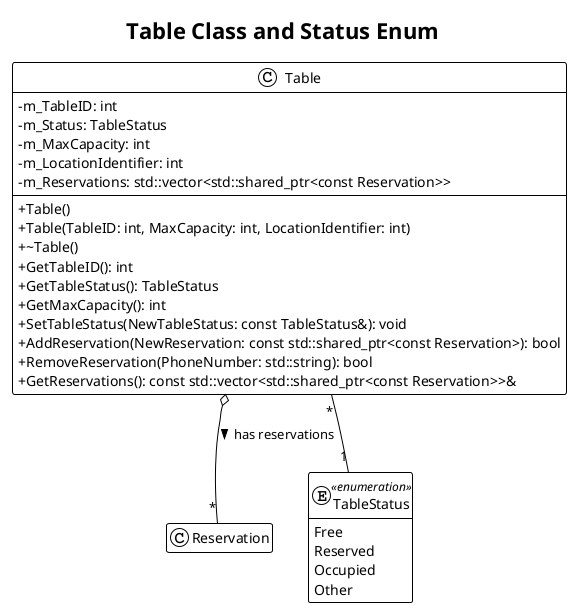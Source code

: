 @startuml
!theme plain
skinparam classAttributeIconSize 0
hide empty members
title Table Class and Status Enum

' Forward-declare the Reservation class to show the relationship
class Reservation

' The TableStatus enumeration
enum TableStatus <<enumeration>> {
  Free
  Reserved
  Occupied
  Other
}

' The Table class
class Table {
  - m_TableID: int
  - m_Status: TableStatus
  - m_MaxCapacity: int
  - m_LocationIdentifier: int
  - m_Reservations: std::vector<std::shared_ptr<const Reservation>>
  --
  + Table()
  + Table(TableID: int, MaxCapacity: int, LocationIdentifier: int)
  + ~Table()
  + GetTableID(): int
  + GetTableStatus(): TableStatus
  + GetMaxCapacity(): int
  + SetTableStatus(NewTableStatus: const TableStatus&): void
  + AddReservation(NewReservation: const std::shared_ptr<const Reservation>): bool
  + RemoveReservation(PhoneNumber: std::string): bool
  + GetReservations(): const std::vector<std::shared_ptr<const Reservation>>&
}

' --- Relationships ---

' Composition: A Table has exactly one TableStatus.
Table "*"-- "1" TableStatus

' Aggregation: A Table can have a collection of Reservations.
Table o-- "*" Reservation : has reservations >

@enduml